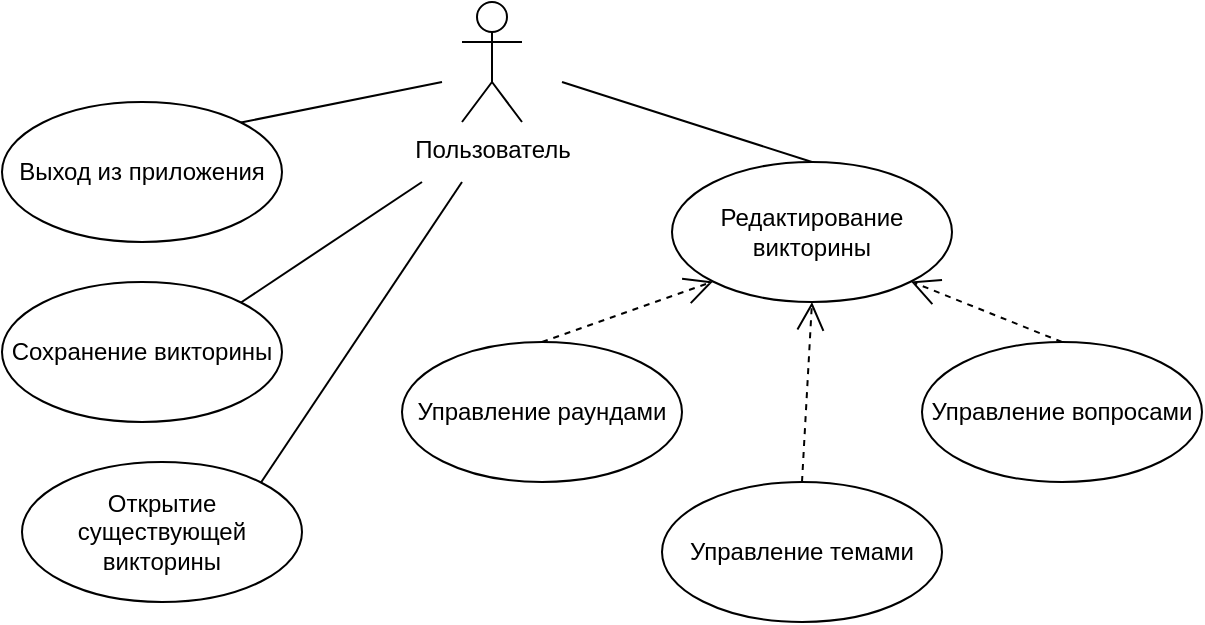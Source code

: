 <mxfile version="14.4.3" type="device"><diagram id="gBVzImfNDz74cVHBCHOD" name="Page-1"><mxGraphModel dx="1086" dy="806" grid="1" gridSize="10" guides="1" tooltips="1" connect="1" arrows="1" fold="1" page="1" pageScale="1" pageWidth="850" pageHeight="1100" math="0" shadow="0"><root><mxCell id="0"/><mxCell id="1" parent="0"/><mxCell id="wkiHpOZ1ZCbrlc2kg0uj-162" value="Пользователь" style="shape=umlActor;verticalLabelPosition=bottom;verticalAlign=top;html=1;strokeWidth=1;" parent="1" vertex="1"><mxGeometry x="250" y="860" width="30" height="60" as="geometry"/></mxCell><mxCell id="wkiHpOZ1ZCbrlc2kg0uj-163" value="Выход из приложения" style="ellipse;whiteSpace=wrap;html=1;strokeWidth=1;" parent="1" vertex="1"><mxGeometry x="20" y="910" width="140" height="70" as="geometry"/></mxCell><mxCell id="wkiHpOZ1ZCbrlc2kg0uj-164" value="" style="endArrow=none;html=1;exitX=1;exitY=0;exitDx=0;exitDy=0;" parent="1" source="wkiHpOZ1ZCbrlc2kg0uj-163" edge="1"><mxGeometry width="50" height="50" relative="1" as="geometry"><mxPoint x="250" y="300" as="sourcePoint"/><mxPoint x="240" y="900" as="targetPoint"/></mxGeometry></mxCell><mxCell id="wkiHpOZ1ZCbrlc2kg0uj-166" value="Управление раундами" style="ellipse;whiteSpace=wrap;html=1;strokeWidth=1;" parent="1" vertex="1"><mxGeometry x="220" y="1030" width="140" height="70" as="geometry"/></mxCell><mxCell id="wkiHpOZ1ZCbrlc2kg0uj-167" value="Управление темами" style="ellipse;whiteSpace=wrap;html=1;strokeWidth=1;" parent="1" vertex="1"><mxGeometry x="350" y="1100" width="140" height="70" as="geometry"/></mxCell><mxCell id="wkiHpOZ1ZCbrlc2kg0uj-168" value="Управление вопросами" style="ellipse;whiteSpace=wrap;html=1;strokeWidth=1;" parent="1" vertex="1"><mxGeometry x="480" y="1030" width="140" height="70" as="geometry"/></mxCell><mxCell id="wkiHpOZ1ZCbrlc2kg0uj-169" value="Редактирование викторины" style="ellipse;whiteSpace=wrap;html=1;strokeWidth=1;" parent="1" vertex="1"><mxGeometry x="355" y="940" width="140" height="70" as="geometry"/></mxCell><mxCell id="wkiHpOZ1ZCbrlc2kg0uj-170" value="Сохранение викторины" style="ellipse;whiteSpace=wrap;html=1;strokeWidth=1;" parent="1" vertex="1"><mxGeometry x="20" y="1000" width="140" height="70" as="geometry"/></mxCell><mxCell id="wkiHpOZ1ZCbrlc2kg0uj-171" value="Открытие существующей викторины" style="ellipse;whiteSpace=wrap;html=1;strokeWidth=1;" parent="1" vertex="1"><mxGeometry x="30" y="1090" width="140" height="70" as="geometry"/></mxCell><mxCell id="wkiHpOZ1ZCbrlc2kg0uj-172" value="" style="endArrow=none;html=1;exitX=1;exitY=0;exitDx=0;exitDy=0;" parent="1" source="wkiHpOZ1ZCbrlc2kg0uj-170" edge="1"><mxGeometry width="50" height="50" relative="1" as="geometry"><mxPoint x="149.497" y="930.251" as="sourcePoint"/><mxPoint x="230" y="950" as="targetPoint"/></mxGeometry></mxCell><mxCell id="wkiHpOZ1ZCbrlc2kg0uj-173" value="" style="endArrow=none;html=1;exitX=1;exitY=0;exitDx=0;exitDy=0;" parent="1" source="wkiHpOZ1ZCbrlc2kg0uj-171" edge="1"><mxGeometry width="50" height="50" relative="1" as="geometry"><mxPoint x="159.497" y="940.251" as="sourcePoint"/><mxPoint x="250" y="950" as="targetPoint"/></mxGeometry></mxCell><mxCell id="wkiHpOZ1ZCbrlc2kg0uj-174" value="" style="endArrow=none;html=1;entryX=0.5;entryY=0;entryDx=0;entryDy=0;" parent="1" target="wkiHpOZ1ZCbrlc2kg0uj-169" edge="1"><mxGeometry width="50" height="50" relative="1" as="geometry"><mxPoint x="300" y="900" as="sourcePoint"/><mxPoint x="270" y="930" as="targetPoint"/></mxGeometry></mxCell><mxCell id="wkiHpOZ1ZCbrlc2kg0uj-176" value="" style="endArrow=open;endSize=12;dashed=1;html=1;exitX=0.5;exitY=0;exitDx=0;exitDy=0;entryX=0;entryY=1;entryDx=0;entryDy=0;" parent="1" source="wkiHpOZ1ZCbrlc2kg0uj-166" target="wkiHpOZ1ZCbrlc2kg0uj-169" edge="1"><mxGeometry width="160" relative="1" as="geometry"><mxPoint x="690" y="855" as="sourcePoint"/><mxPoint x="570" y="600" as="targetPoint"/></mxGeometry></mxCell><mxCell id="wkiHpOZ1ZCbrlc2kg0uj-178" value="" style="endArrow=open;endSize=12;dashed=1;html=1;exitX=0.5;exitY=0;exitDx=0;exitDy=0;entryX=1;entryY=1;entryDx=0;entryDy=0;" parent="1" source="wkiHpOZ1ZCbrlc2kg0uj-168" target="wkiHpOZ1ZCbrlc2kg0uj-169" edge="1"><mxGeometry width="160" relative="1" as="geometry"><mxPoint x="710" y="875" as="sourcePoint"/><mxPoint x="590" y="620" as="targetPoint"/></mxGeometry></mxCell><mxCell id="wkiHpOZ1ZCbrlc2kg0uj-179" value="" style="endArrow=open;endSize=12;dashed=1;html=1;exitX=0.5;exitY=0;exitDx=0;exitDy=0;entryX=0.5;entryY=1;entryDx=0;entryDy=0;" parent="1" source="wkiHpOZ1ZCbrlc2kg0uj-167" target="wkiHpOZ1ZCbrlc2kg0uj-169" edge="1"><mxGeometry width="160" relative="1" as="geometry"><mxPoint x="720" y="885" as="sourcePoint"/><mxPoint x="600" y="630" as="targetPoint"/></mxGeometry></mxCell></root></mxGraphModel></diagram></mxfile>
